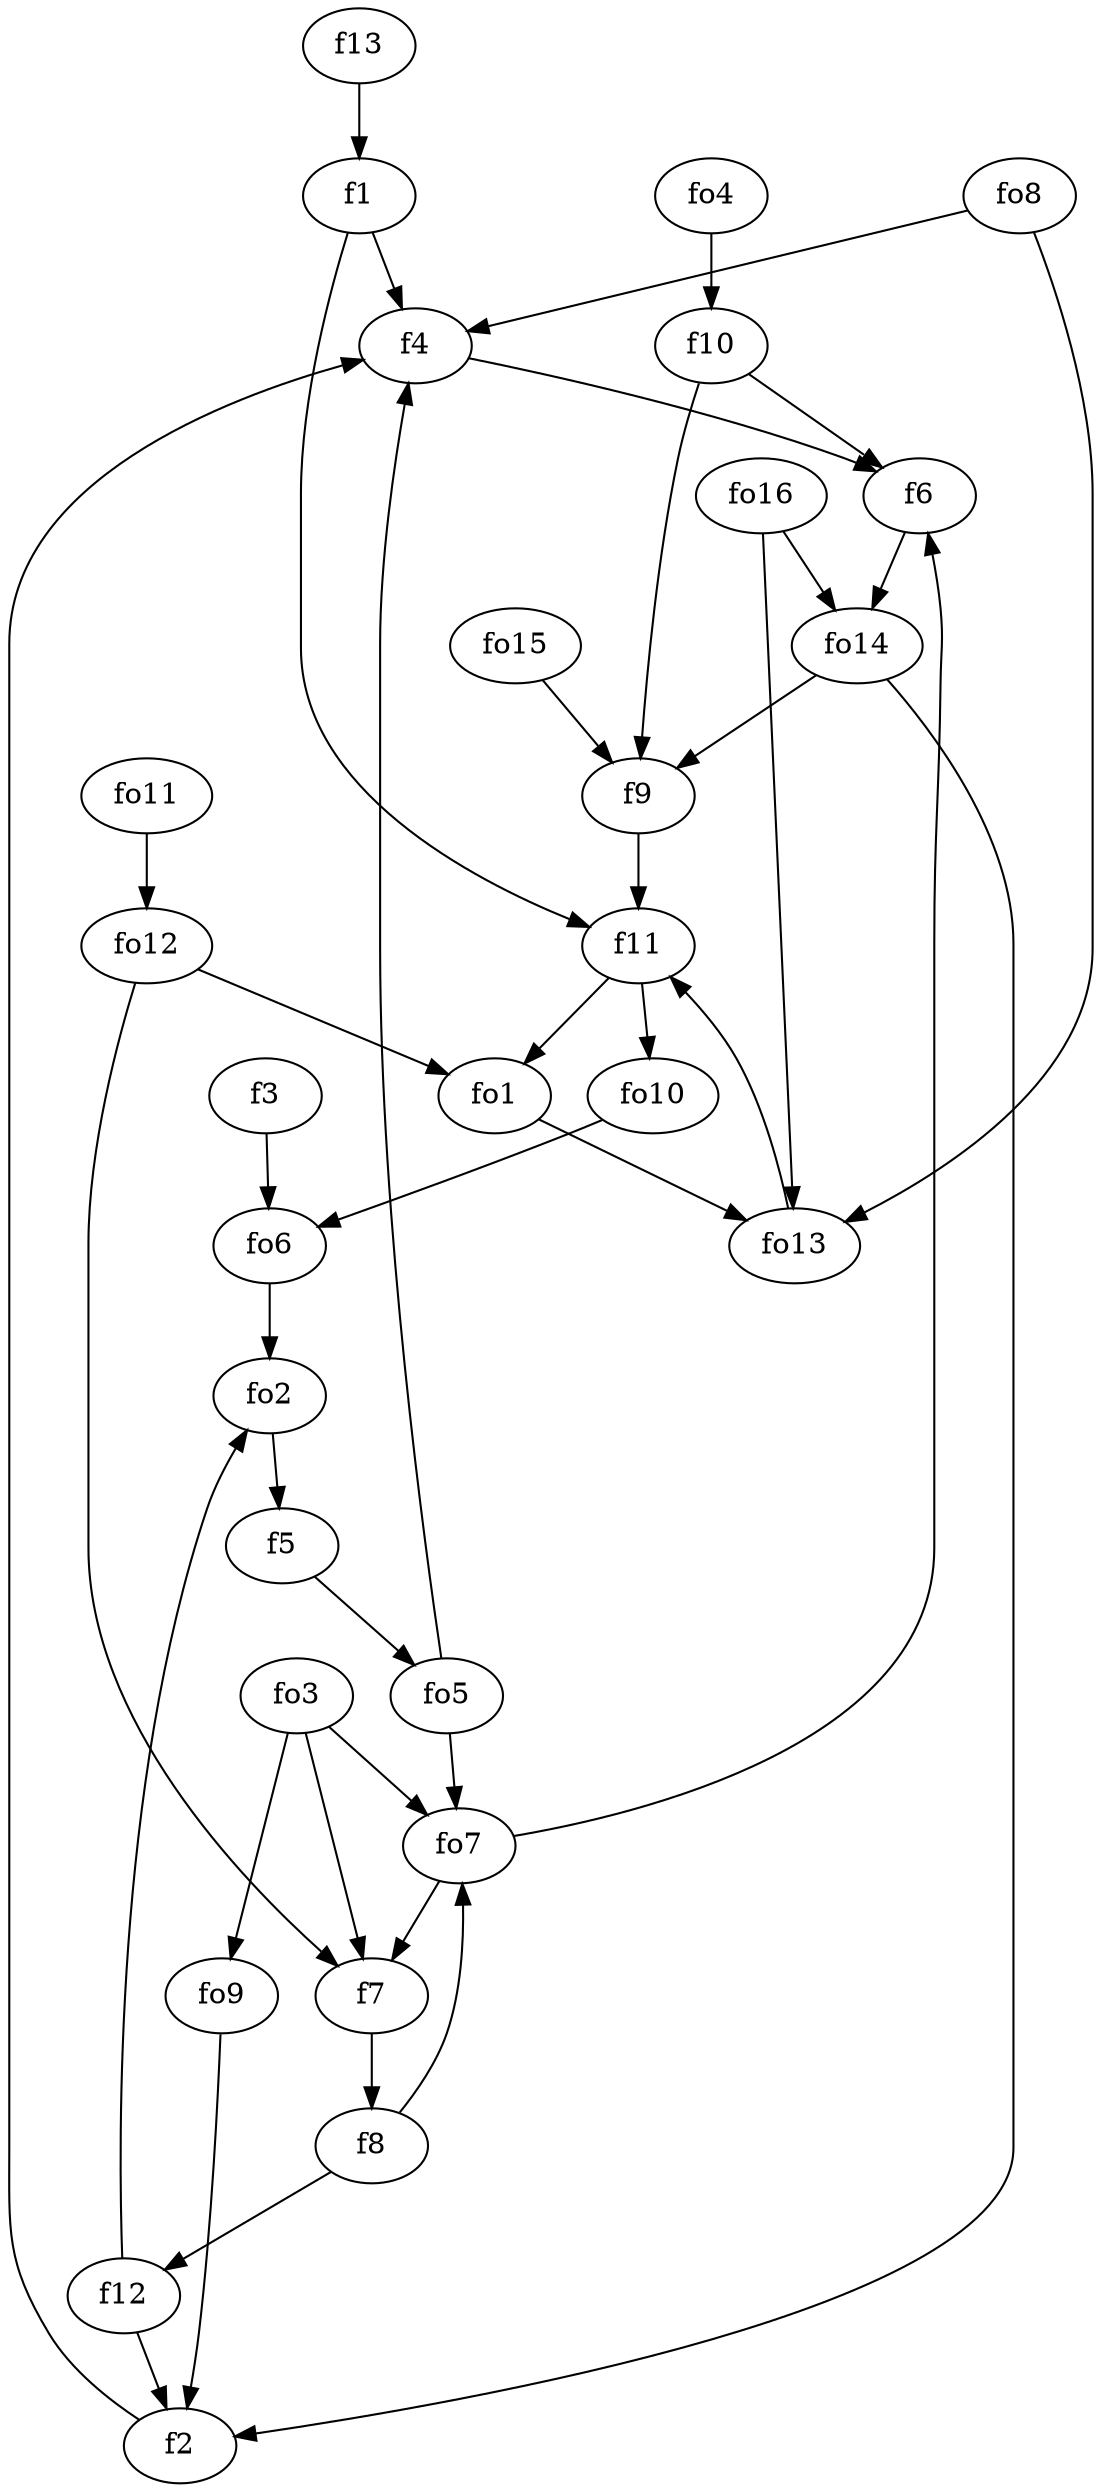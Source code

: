strict digraph  {
f1;
f2;
f3;
f4;
f5;
f6;
f7;
f8;
f9;
f10;
f11;
f12;
f13;
fo1;
fo2;
fo3;
fo4;
fo5;
fo6;
fo7;
fo8;
fo9;
fo10;
fo11;
fo12;
fo13;
fo14;
fo15;
fo16;
f1 -> f11  [weight=2];
f1 -> f4  [weight=2];
f2 -> f4  [weight=2];
f3 -> fo6  [weight=2];
f4 -> f6  [weight=2];
f5 -> fo5  [weight=2];
f6 -> fo14  [weight=2];
f7 -> f8  [weight=2];
f8 -> f12  [weight=2];
f8 -> fo7  [weight=2];
f9 -> f11  [weight=2];
f10 -> f6  [weight=2];
f10 -> f9  [weight=2];
f11 -> fo10  [weight=2];
f11 -> fo1  [weight=2];
f12 -> f2  [weight=2];
f12 -> fo2  [weight=2];
f13 -> f1  [weight=2];
fo1 -> fo13  [weight=2];
fo2 -> f5  [weight=2];
fo3 -> fo9  [weight=2];
fo3 -> fo7  [weight=2];
fo3 -> f7  [weight=2];
fo4 -> f10  [weight=2];
fo5 -> f4  [weight=2];
fo5 -> fo7  [weight=2];
fo6 -> fo2  [weight=2];
fo7 -> f7  [weight=2];
fo7 -> f6  [weight=2];
fo8 -> f4  [weight=2];
fo8 -> fo13  [weight=2];
fo9 -> f2  [weight=2];
fo10 -> fo6  [weight=2];
fo11 -> fo12  [weight=2];
fo12 -> f7  [weight=2];
fo12 -> fo1  [weight=2];
fo13 -> f11  [weight=2];
fo14 -> f9  [weight=2];
fo14 -> f2  [weight=2];
fo15 -> f9  [weight=2];
fo16 -> fo13  [weight=2];
fo16 -> fo14  [weight=2];
}
